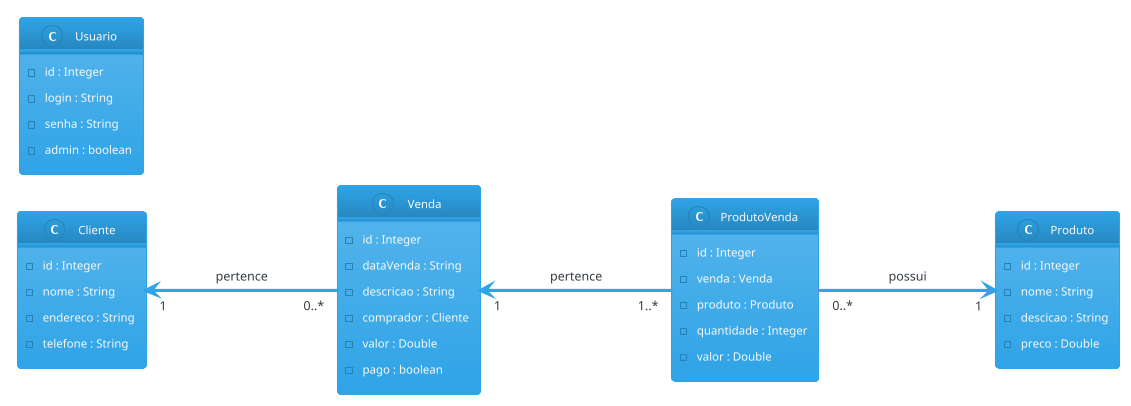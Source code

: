 @startuml
!theme cerulean
left to right direction

class Cliente{
	-id : Integer
	-nome : String
	-endereco : String
	-telefone : String
}

class Produto{
	-id : Integer
	-nome : String
	-descicao : String
	-preco : Double
}

class Venda{
	-id : Integer
	-dataVenda : String
	-descricao : String
	-comprador : Cliente
	-valor : Double
	-pago : boolean
}

class ProdutoVenda{
	-id : Integer
	-venda : Venda
	-produto : Produto
	-quantidade : Integer
	-valor : Double
}

class Usuario{
	-id : Integer
	-login : String
	-senha : String
	-admin : boolean
}

Venda "0..*" -up--> "1" Cliente: pertence
ProdutoVenda  "0..*" ---> "1" Produto : possui
ProdutoVenda "1..*" -up--> "1" Venda : pertence
@enduml